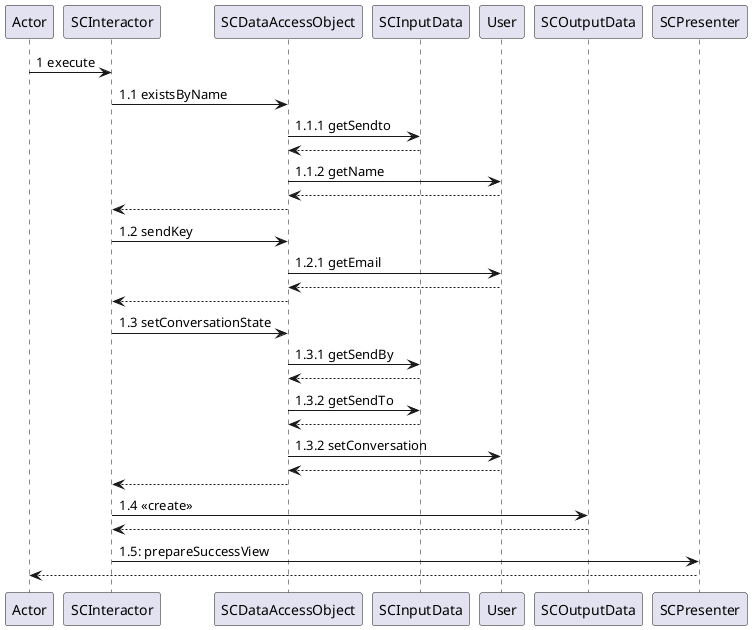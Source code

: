 @startuml
'https://plantuml.com/sequence-diagram


Actor -> SCInteractor: 1 execute

SCInteractor -> SCDataAccessObject: 1.1 existsByName
SCDataAccessObject -> SCInputData : 1.1.1 getSendto
SCDataAccessObject <-- SCInputData
SCDataAccessObject -> User: 1.1.2 getName
SCDataAccessObject <-- User
SCInteractor <-- SCDataAccessObject

SCInteractor -> SCDataAccessObject: 1.2 sendKey
SCDataAccessObject -> User: 1.2.1 getEmail
SCDataAccessObject <-- User
SCInteractor <-- SCDataAccessObject

SCInteractor -> SCDataAccessObject: 1.3 setConversationState
SCDataAccessObject -> SCInputData : 1.3.1 getSendBy
SCDataAccessObject <-- SCInputData
SCDataAccessObject -> SCInputData : 1.3.2 getSendTo
SCDataAccessObject <-- SCInputData
SCDataAccessObject -> User: 1.3.2 setConversation
SCDataAccessObject <-- User
SCInteractor <-- SCDataAccessObject

SCInteractor -> SCOutputData: 1.4 <<create>>
SCInteractor <-- SCOutputData

SCInteractor -> SCPresenter: 1.5: prepareSuccessView
Actor <-- SCPresenter

@enduml